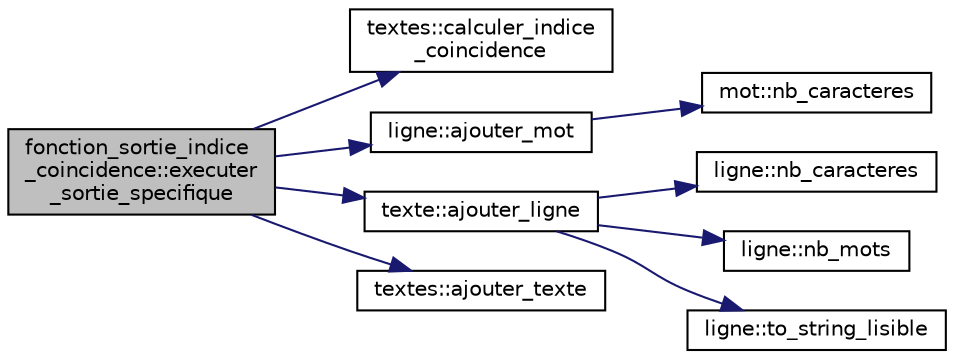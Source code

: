 digraph "fonction_sortie_indice_coincidence::executer_sortie_specifique"
{
  edge [fontname="Helvetica",fontsize="10",labelfontname="Helvetica",labelfontsize="10"];
  node [fontname="Helvetica",fontsize="10",shape=record];
  rankdir="LR";
  Node6 [label="fonction_sortie_indice\l_coincidence::executer\l_sortie_specifique",height=0.2,width=0.4,color="black", fillcolor="grey75", style="filled", fontcolor="black"];
  Node6 -> Node7 [color="midnightblue",fontsize="10",style="solid",fontname="Helvetica"];
  Node7 [label="textes::calculer_indice\l_coincidence",height=0.2,width=0.4,color="black", fillcolor="white", style="filled",URL="$classtextes.html#ac6dc1fec1a7c06d26c8393195072d7c8",tooltip="Calcule l&#39;indice de coincidence des textes. "];
  Node6 -> Node8 [color="midnightblue",fontsize="10",style="solid",fontname="Helvetica"];
  Node8 [label="ligne::ajouter_mot",height=0.2,width=0.4,color="black", fillcolor="white", style="filled",URL="$classligne.html#abb194a19c94d5d7ec48ef442f5043d1e",tooltip="Ajoute un mot à la ligne. "];
  Node8 -> Node9 [color="midnightblue",fontsize="10",style="solid",fontname="Helvetica"];
  Node9 [label="mot::nb_caracteres",height=0.2,width=0.4,color="black", fillcolor="white", style="filled",URL="$classmot.html#a9f5c9cd3673bd6d4ba3b7ea9e406ef49",tooltip="Retourne le nombre de caractère du mot. "];
  Node6 -> Node10 [color="midnightblue",fontsize="10",style="solid",fontname="Helvetica"];
  Node10 [label="texte::ajouter_ligne",height=0.2,width=0.4,color="black", fillcolor="white", style="filled",URL="$classtexte.html#abb3d9763a37659b12552379cb4e0dc8c",tooltip="Ajoute une ligne donnée en fin de texte. "];
  Node10 -> Node11 [color="midnightblue",fontsize="10",style="solid",fontname="Helvetica"];
  Node11 [label="ligne::nb_caracteres",height=0.2,width=0.4,color="black", fillcolor="white", style="filled",URL="$classligne.html#a3bfedd99e8ffbb068432df6d0768d5d1",tooltip="Retourne le nombre de caractères de la ligne. "];
  Node10 -> Node12 [color="midnightblue",fontsize="10",style="solid",fontname="Helvetica"];
  Node12 [label="ligne::nb_mots",height=0.2,width=0.4,color="black", fillcolor="white", style="filled",URL="$classligne.html#ada0847f3e3c95773bb2c03db970f81d7",tooltip="Retourne le nombre de mots de la ligne. "];
  Node10 -> Node13 [color="midnightblue",fontsize="10",style="solid",fontname="Helvetica"];
  Node13 [label="ligne::to_string_lisible",height=0.2,width=0.4,color="black", fillcolor="white", style="filled",URL="$classligne.html#affd23e66b472f932e1e28df34a652539",tooltip="Convertit et retourne la ligne au format QString avec l&#39;ajout de séparateur. "];
  Node6 -> Node14 [color="midnightblue",fontsize="10",style="solid",fontname="Helvetica"];
  Node14 [label="textes::ajouter_texte",height=0.2,width=0.4,color="black", fillcolor="white", style="filled",URL="$classtextes.html#a43f525d434beb88abf038c54fe656d91",tooltip="Ajoute un texte donné. "];
}
